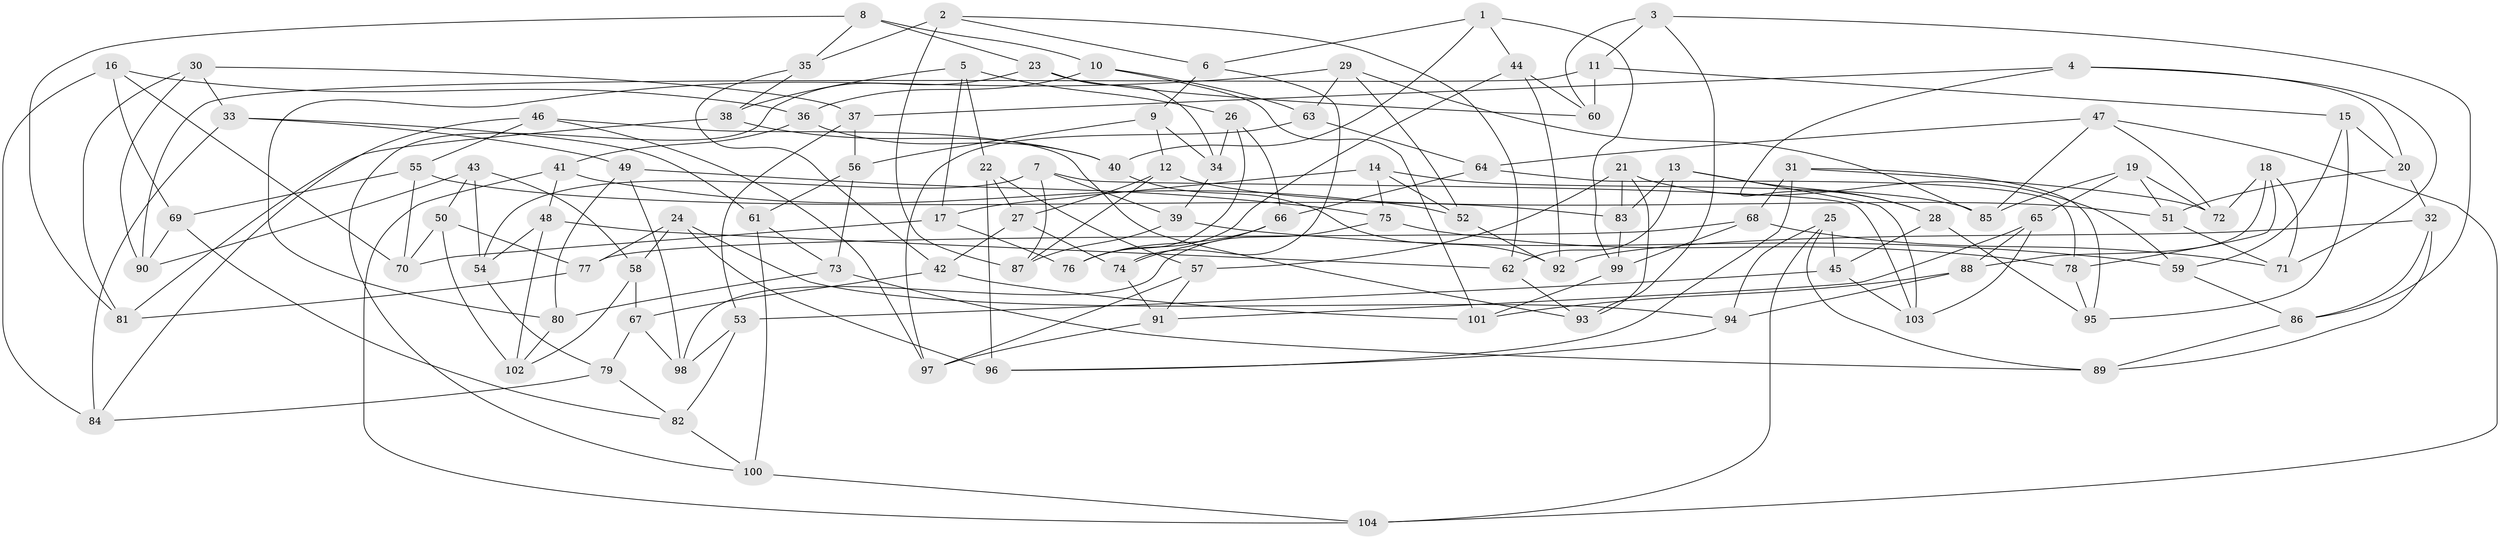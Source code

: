 // coarse degree distribution, {10: 0.0273972602739726, 11: 0.0410958904109589, 9: 0.0273972602739726, 4: 0.8356164383561644, 3: 0.0547945205479452, 7: 0.0136986301369863}
// Generated by graph-tools (version 1.1) at 2025/54/03/04/25 22:54:02]
// undirected, 104 vertices, 208 edges
graph export_dot {
  node [color=gray90,style=filled];
  1;
  2;
  3;
  4;
  5;
  6;
  7;
  8;
  9;
  10;
  11;
  12;
  13;
  14;
  15;
  16;
  17;
  18;
  19;
  20;
  21;
  22;
  23;
  24;
  25;
  26;
  27;
  28;
  29;
  30;
  31;
  32;
  33;
  34;
  35;
  36;
  37;
  38;
  39;
  40;
  41;
  42;
  43;
  44;
  45;
  46;
  47;
  48;
  49;
  50;
  51;
  52;
  53;
  54;
  55;
  56;
  57;
  58;
  59;
  60;
  61;
  62;
  63;
  64;
  65;
  66;
  67;
  68;
  69;
  70;
  71;
  72;
  73;
  74;
  75;
  76;
  77;
  78;
  79;
  80;
  81;
  82;
  83;
  84;
  85;
  86;
  87;
  88;
  89;
  90;
  91;
  92;
  93;
  94;
  95;
  96;
  97;
  98;
  99;
  100;
  101;
  102;
  103;
  104;
  1 -- 99;
  1 -- 44;
  1 -- 40;
  1 -- 6;
  2 -- 62;
  2 -- 6;
  2 -- 35;
  2 -- 87;
  3 -- 86;
  3 -- 11;
  3 -- 60;
  3 -- 93;
  4 -- 20;
  4 -- 37;
  4 -- 28;
  4 -- 71;
  5 -- 17;
  5 -- 26;
  5 -- 22;
  5 -- 38;
  6 -- 74;
  6 -- 9;
  7 -- 87;
  7 -- 39;
  7 -- 54;
  7 -- 103;
  8 -- 81;
  8 -- 10;
  8 -- 35;
  8 -- 23;
  9 -- 34;
  9 -- 12;
  9 -- 56;
  10 -- 63;
  10 -- 101;
  10 -- 36;
  11 -- 90;
  11 -- 60;
  11 -- 15;
  12 -- 51;
  12 -- 27;
  12 -- 87;
  13 -- 62;
  13 -- 28;
  13 -- 83;
  13 -- 103;
  14 -- 75;
  14 -- 85;
  14 -- 17;
  14 -- 52;
  15 -- 20;
  15 -- 59;
  15 -- 95;
  16 -- 70;
  16 -- 36;
  16 -- 84;
  16 -- 69;
  17 -- 76;
  17 -- 70;
  18 -- 78;
  18 -- 71;
  18 -- 88;
  18 -- 72;
  19 -- 65;
  19 -- 85;
  19 -- 51;
  19 -- 72;
  20 -- 32;
  20 -- 51;
  21 -- 57;
  21 -- 59;
  21 -- 93;
  21 -- 83;
  22 -- 27;
  22 -- 96;
  22 -- 57;
  23 -- 34;
  23 -- 60;
  23 -- 100;
  24 -- 94;
  24 -- 58;
  24 -- 77;
  24 -- 96;
  25 -- 94;
  25 -- 89;
  25 -- 104;
  25 -- 45;
  26 -- 76;
  26 -- 34;
  26 -- 66;
  27 -- 74;
  27 -- 42;
  28 -- 45;
  28 -- 95;
  29 -- 52;
  29 -- 63;
  29 -- 85;
  29 -- 80;
  30 -- 90;
  30 -- 81;
  30 -- 37;
  30 -- 33;
  31 -- 96;
  31 -- 72;
  31 -- 68;
  31 -- 95;
  32 -- 89;
  32 -- 92;
  32 -- 86;
  33 -- 61;
  33 -- 84;
  33 -- 49;
  34 -- 39;
  35 -- 38;
  35 -- 42;
  36 -- 40;
  36 -- 41;
  37 -- 56;
  37 -- 53;
  38 -- 81;
  38 -- 40;
  39 -- 87;
  39 -- 59;
  40 -- 92;
  41 -- 52;
  41 -- 48;
  41 -- 104;
  42 -- 101;
  42 -- 67;
  43 -- 50;
  43 -- 54;
  43 -- 58;
  43 -- 90;
  44 -- 76;
  44 -- 92;
  44 -- 60;
  45 -- 53;
  45 -- 103;
  46 -- 93;
  46 -- 97;
  46 -- 55;
  46 -- 84;
  47 -- 72;
  47 -- 85;
  47 -- 104;
  47 -- 64;
  48 -- 54;
  48 -- 102;
  48 -- 62;
  49 -- 98;
  49 -- 75;
  49 -- 80;
  50 -- 77;
  50 -- 102;
  50 -- 70;
  51 -- 71;
  52 -- 92;
  53 -- 82;
  53 -- 98;
  54 -- 79;
  55 -- 69;
  55 -- 70;
  55 -- 83;
  56 -- 73;
  56 -- 61;
  57 -- 97;
  57 -- 91;
  58 -- 67;
  58 -- 102;
  59 -- 86;
  61 -- 100;
  61 -- 73;
  62 -- 93;
  63 -- 64;
  63 -- 97;
  64 -- 66;
  64 -- 78;
  65 -- 91;
  65 -- 88;
  65 -- 103;
  66 -- 74;
  66 -- 76;
  67 -- 79;
  67 -- 98;
  68 -- 99;
  68 -- 77;
  68 -- 71;
  69 -- 82;
  69 -- 90;
  73 -- 89;
  73 -- 80;
  74 -- 91;
  75 -- 78;
  75 -- 98;
  77 -- 81;
  78 -- 95;
  79 -- 84;
  79 -- 82;
  80 -- 102;
  82 -- 100;
  83 -- 99;
  86 -- 89;
  88 -- 101;
  88 -- 94;
  91 -- 97;
  94 -- 96;
  99 -- 101;
  100 -- 104;
}
